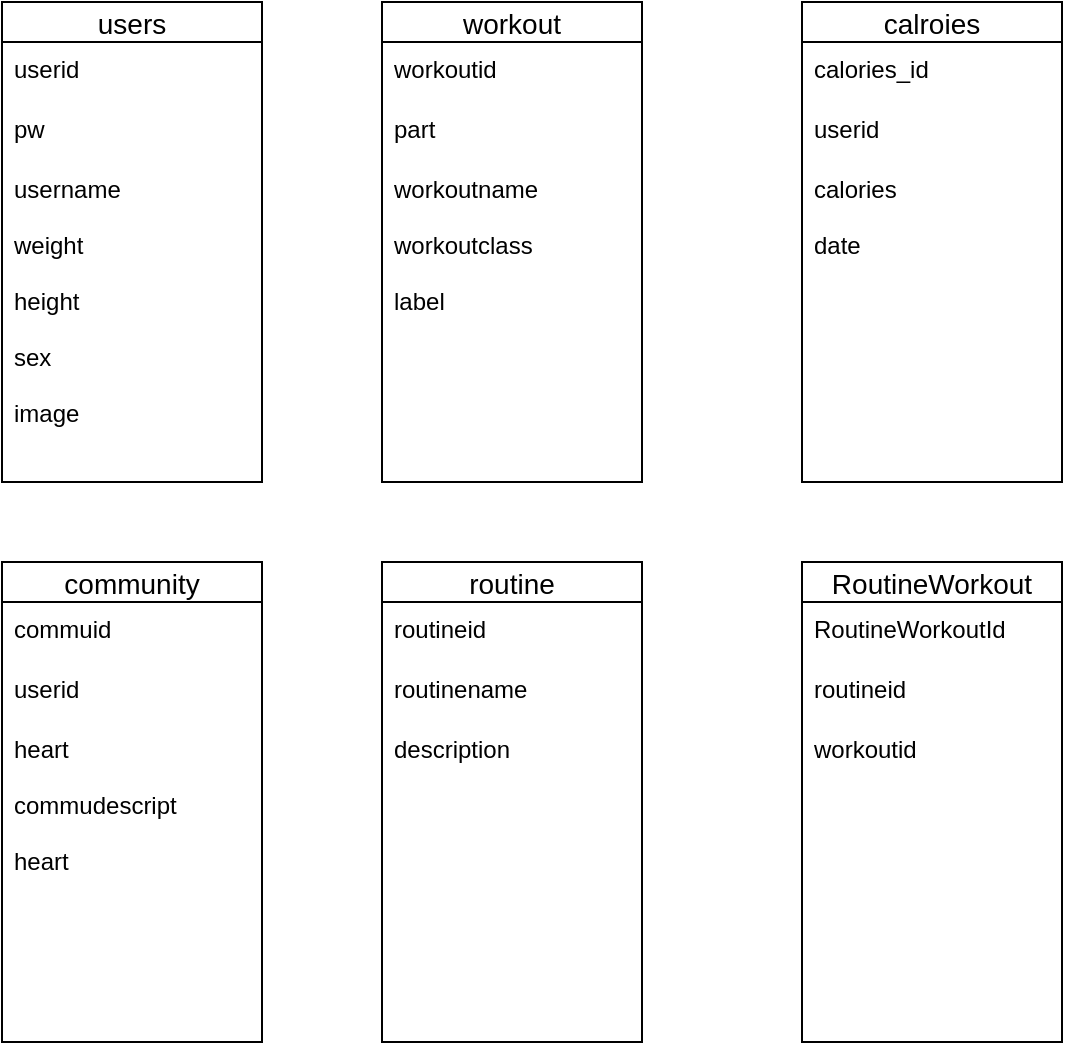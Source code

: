<mxfile version="15.6.2" type="github">
  <diagram id="C5RBs43oDa-KdzZeNtuy" name="Page-1">
    <mxGraphModel dx="738" dy="511" grid="1" gridSize="10" guides="1" tooltips="1" connect="1" arrows="1" fold="1" page="1" pageScale="1" pageWidth="827" pageHeight="1169" math="0" shadow="0">
      <root>
        <mxCell id="WIyWlLk6GJQsqaUBKTNV-0" />
        <mxCell id="WIyWlLk6GJQsqaUBKTNV-1" parent="WIyWlLk6GJQsqaUBKTNV-0" />
        <mxCell id="vd-_R8V9__9j6Pd6zYEi-0" value="users" style="swimlane;fontStyle=0;childLayout=stackLayout;horizontal=1;startSize=20;horizontalStack=0;resizeParent=1;resizeParentMax=0;resizeLast=0;collapsible=1;marginBottom=0;align=center;fontSize=14;" vertex="1" parent="WIyWlLk6GJQsqaUBKTNV-1">
          <mxGeometry width="130" height="240" as="geometry" />
        </mxCell>
        <mxCell id="vd-_R8V9__9j6Pd6zYEi-1" value="userid&#xa;&#xa;" style="text;strokeColor=none;fillColor=none;spacingLeft=4;spacingRight=4;overflow=hidden;rotatable=0;points=[[0,0.5],[1,0.5]];portConstraint=eastwest;fontSize=12;" vertex="1" parent="vd-_R8V9__9j6Pd6zYEi-0">
          <mxGeometry y="20" width="130" height="30" as="geometry" />
        </mxCell>
        <mxCell id="vd-_R8V9__9j6Pd6zYEi-2" value="pw" style="text;strokeColor=none;fillColor=none;spacingLeft=4;spacingRight=4;overflow=hidden;rotatable=0;points=[[0,0.5],[1,0.5]];portConstraint=eastwest;fontSize=12;" vertex="1" parent="vd-_R8V9__9j6Pd6zYEi-0">
          <mxGeometry y="50" width="130" height="30" as="geometry" />
        </mxCell>
        <mxCell id="vd-_R8V9__9j6Pd6zYEi-3" value="username&#xa;&#xa;weight&#xa;&#xa;height&#xa;&#xa;sex&#xa;&#xa;image" style="text;strokeColor=none;fillColor=none;spacingLeft=4;spacingRight=4;overflow=hidden;rotatable=0;points=[[0,0.5],[1,0.5]];portConstraint=eastwest;fontSize=12;" vertex="1" parent="vd-_R8V9__9j6Pd6zYEi-0">
          <mxGeometry y="80" width="130" height="160" as="geometry" />
        </mxCell>
        <mxCell id="vd-_R8V9__9j6Pd6zYEi-5" value="workout" style="swimlane;fontStyle=0;childLayout=stackLayout;horizontal=1;startSize=20;horizontalStack=0;resizeParent=1;resizeParentMax=0;resizeLast=0;collapsible=1;marginBottom=0;align=center;fontSize=14;" vertex="1" parent="WIyWlLk6GJQsqaUBKTNV-1">
          <mxGeometry x="190" width="130" height="240" as="geometry" />
        </mxCell>
        <mxCell id="vd-_R8V9__9j6Pd6zYEi-6" value="workoutid&#xa;" style="text;strokeColor=none;fillColor=none;spacingLeft=4;spacingRight=4;overflow=hidden;rotatable=0;points=[[0,0.5],[1,0.5]];portConstraint=eastwest;fontSize=12;" vertex="1" parent="vd-_R8V9__9j6Pd6zYEi-5">
          <mxGeometry y="20" width="130" height="30" as="geometry" />
        </mxCell>
        <mxCell id="vd-_R8V9__9j6Pd6zYEi-7" value="part" style="text;strokeColor=none;fillColor=none;spacingLeft=4;spacingRight=4;overflow=hidden;rotatable=0;points=[[0,0.5],[1,0.5]];portConstraint=eastwest;fontSize=12;" vertex="1" parent="vd-_R8V9__9j6Pd6zYEi-5">
          <mxGeometry y="50" width="130" height="30" as="geometry" />
        </mxCell>
        <mxCell id="vd-_R8V9__9j6Pd6zYEi-8" value="workoutname&#xa;&#xa;workoutclass&#xa;&#xa;label" style="text;strokeColor=none;fillColor=none;spacingLeft=4;spacingRight=4;overflow=hidden;rotatable=0;points=[[0,0.5],[1,0.5]];portConstraint=eastwest;fontSize=12;" vertex="1" parent="vd-_R8V9__9j6Pd6zYEi-5">
          <mxGeometry y="80" width="130" height="160" as="geometry" />
        </mxCell>
        <mxCell id="vd-_R8V9__9j6Pd6zYEi-9" value="calroies" style="swimlane;fontStyle=0;childLayout=stackLayout;horizontal=1;startSize=20;horizontalStack=0;resizeParent=1;resizeParentMax=0;resizeLast=0;collapsible=1;marginBottom=0;align=center;fontSize=14;" vertex="1" parent="WIyWlLk6GJQsqaUBKTNV-1">
          <mxGeometry x="400" width="130" height="240" as="geometry" />
        </mxCell>
        <mxCell id="vd-_R8V9__9j6Pd6zYEi-10" value="calories_id" style="text;strokeColor=none;fillColor=none;spacingLeft=4;spacingRight=4;overflow=hidden;rotatable=0;points=[[0,0.5],[1,0.5]];portConstraint=eastwest;fontSize=12;" vertex="1" parent="vd-_R8V9__9j6Pd6zYEi-9">
          <mxGeometry y="20" width="130" height="30" as="geometry" />
        </mxCell>
        <mxCell id="vd-_R8V9__9j6Pd6zYEi-11" value="userid" style="text;strokeColor=none;fillColor=none;spacingLeft=4;spacingRight=4;overflow=hidden;rotatable=0;points=[[0,0.5],[1,0.5]];portConstraint=eastwest;fontSize=12;" vertex="1" parent="vd-_R8V9__9j6Pd6zYEi-9">
          <mxGeometry y="50" width="130" height="30" as="geometry" />
        </mxCell>
        <mxCell id="vd-_R8V9__9j6Pd6zYEi-12" value="calories&#xa;&#xa;date&#xa;" style="text;strokeColor=none;fillColor=none;spacingLeft=4;spacingRight=4;overflow=hidden;rotatable=0;points=[[0,0.5],[1,0.5]];portConstraint=eastwest;fontSize=12;" vertex="1" parent="vd-_R8V9__9j6Pd6zYEi-9">
          <mxGeometry y="80" width="130" height="160" as="geometry" />
        </mxCell>
        <mxCell id="vd-_R8V9__9j6Pd6zYEi-13" value="community" style="swimlane;fontStyle=0;childLayout=stackLayout;horizontal=1;startSize=20;horizontalStack=0;resizeParent=1;resizeParentMax=0;resizeLast=0;collapsible=1;marginBottom=0;align=center;fontSize=14;" vertex="1" parent="WIyWlLk6GJQsqaUBKTNV-1">
          <mxGeometry y="280" width="130" height="240" as="geometry" />
        </mxCell>
        <mxCell id="vd-_R8V9__9j6Pd6zYEi-14" value="commuid" style="text;strokeColor=none;fillColor=none;spacingLeft=4;spacingRight=4;overflow=hidden;rotatable=0;points=[[0,0.5],[1,0.5]];portConstraint=eastwest;fontSize=12;" vertex="1" parent="vd-_R8V9__9j6Pd6zYEi-13">
          <mxGeometry y="20" width="130" height="30" as="geometry" />
        </mxCell>
        <mxCell id="vd-_R8V9__9j6Pd6zYEi-15" value="userid&#xa;&#xa;&#xa;" style="text;strokeColor=none;fillColor=none;spacingLeft=4;spacingRight=4;overflow=hidden;rotatable=0;points=[[0,0.5],[1,0.5]];portConstraint=eastwest;fontSize=12;" vertex="1" parent="vd-_R8V9__9j6Pd6zYEi-13">
          <mxGeometry y="50" width="130" height="30" as="geometry" />
        </mxCell>
        <mxCell id="vd-_R8V9__9j6Pd6zYEi-16" value="heart&#xa;&#xa;commudescript&#xa;&#xa;heart" style="text;strokeColor=none;fillColor=none;spacingLeft=4;spacingRight=4;overflow=hidden;rotatable=0;points=[[0,0.5],[1,0.5]];portConstraint=eastwest;fontSize=12;" vertex="1" parent="vd-_R8V9__9j6Pd6zYEi-13">
          <mxGeometry y="80" width="130" height="160" as="geometry" />
        </mxCell>
        <mxCell id="vd-_R8V9__9j6Pd6zYEi-17" value="routine" style="swimlane;fontStyle=0;childLayout=stackLayout;horizontal=1;startSize=20;horizontalStack=0;resizeParent=1;resizeParentMax=0;resizeLast=0;collapsible=1;marginBottom=0;align=center;fontSize=14;" vertex="1" parent="WIyWlLk6GJQsqaUBKTNV-1">
          <mxGeometry x="190" y="280" width="130" height="240" as="geometry" />
        </mxCell>
        <mxCell id="vd-_R8V9__9j6Pd6zYEi-18" value="routineid" style="text;strokeColor=none;fillColor=none;spacingLeft=4;spacingRight=4;overflow=hidden;rotatable=0;points=[[0,0.5],[1,0.5]];portConstraint=eastwest;fontSize=12;" vertex="1" parent="vd-_R8V9__9j6Pd6zYEi-17">
          <mxGeometry y="20" width="130" height="30" as="geometry" />
        </mxCell>
        <mxCell id="vd-_R8V9__9j6Pd6zYEi-19" value="routinename" style="text;strokeColor=none;fillColor=none;spacingLeft=4;spacingRight=4;overflow=hidden;rotatable=0;points=[[0,0.5],[1,0.5]];portConstraint=eastwest;fontSize=12;" vertex="1" parent="vd-_R8V9__9j6Pd6zYEi-17">
          <mxGeometry y="50" width="130" height="30" as="geometry" />
        </mxCell>
        <mxCell id="vd-_R8V9__9j6Pd6zYEi-20" value="description" style="text;strokeColor=none;fillColor=none;spacingLeft=4;spacingRight=4;overflow=hidden;rotatable=0;points=[[0,0.5],[1,0.5]];portConstraint=eastwest;fontSize=12;" vertex="1" parent="vd-_R8V9__9j6Pd6zYEi-17">
          <mxGeometry y="80" width="130" height="160" as="geometry" />
        </mxCell>
        <mxCell id="vd-_R8V9__9j6Pd6zYEi-21" value="RoutineWorkout" style="swimlane;fontStyle=0;childLayout=stackLayout;horizontal=1;startSize=20;horizontalStack=0;resizeParent=1;resizeParentMax=0;resizeLast=0;collapsible=1;marginBottom=0;align=center;fontSize=14;" vertex="1" parent="WIyWlLk6GJQsqaUBKTNV-1">
          <mxGeometry x="400" y="280" width="130" height="240" as="geometry" />
        </mxCell>
        <mxCell id="vd-_R8V9__9j6Pd6zYEi-22" value="RoutineWorkoutId" style="text;strokeColor=none;fillColor=none;spacingLeft=4;spacingRight=4;overflow=hidden;rotatable=0;points=[[0,0.5],[1,0.5]];portConstraint=eastwest;fontSize=12;" vertex="1" parent="vd-_R8V9__9j6Pd6zYEi-21">
          <mxGeometry y="20" width="130" height="30" as="geometry" />
        </mxCell>
        <mxCell id="vd-_R8V9__9j6Pd6zYEi-23" value="routineid" style="text;strokeColor=none;fillColor=none;spacingLeft=4;spacingRight=4;overflow=hidden;rotatable=0;points=[[0,0.5],[1,0.5]];portConstraint=eastwest;fontSize=12;" vertex="1" parent="vd-_R8V9__9j6Pd6zYEi-21">
          <mxGeometry y="50" width="130" height="30" as="geometry" />
        </mxCell>
        <mxCell id="vd-_R8V9__9j6Pd6zYEi-24" value="workoutid" style="text;strokeColor=none;fillColor=none;spacingLeft=4;spacingRight=4;overflow=hidden;rotatable=0;points=[[0,0.5],[1,0.5]];portConstraint=eastwest;fontSize=12;" vertex="1" parent="vd-_R8V9__9j6Pd6zYEi-21">
          <mxGeometry y="80" width="130" height="160" as="geometry" />
        </mxCell>
      </root>
    </mxGraphModel>
  </diagram>
</mxfile>

